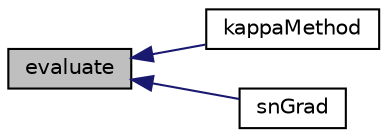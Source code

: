 digraph "evaluate"
{
  bgcolor="transparent";
  edge [fontname="Helvetica",fontsize="10",labelfontname="Helvetica",labelfontsize="10"];
  node [fontname="Helvetica",fontsize="10",shape=record];
  rankdir="LR";
  Node175 [label="evaluate",height=0.2,width=0.4,color="black", fillcolor="grey75", style="filled", fontcolor="black"];
  Node175 -> Node176 [dir="back",color="midnightblue",fontsize="10",style="solid",fontname="Helvetica"];
  Node176 [label="kappaMethod",height=0.2,width=0.4,color="black",URL="$a30037.html#a3d540a5c6e3fb9567294b4bcdbde8821",tooltip="Method to obtain K. "];
  Node175 -> Node177 [dir="back",color="midnightblue",fontsize="10",style="solid",fontname="Helvetica"];
  Node177 [label="snGrad",height=0.2,width=0.4,color="black",URL="$a30037.html#a0fd4c75896f2d5451e9a2b1d47703c00",tooltip="Return patch-normal gradient. "];
}
